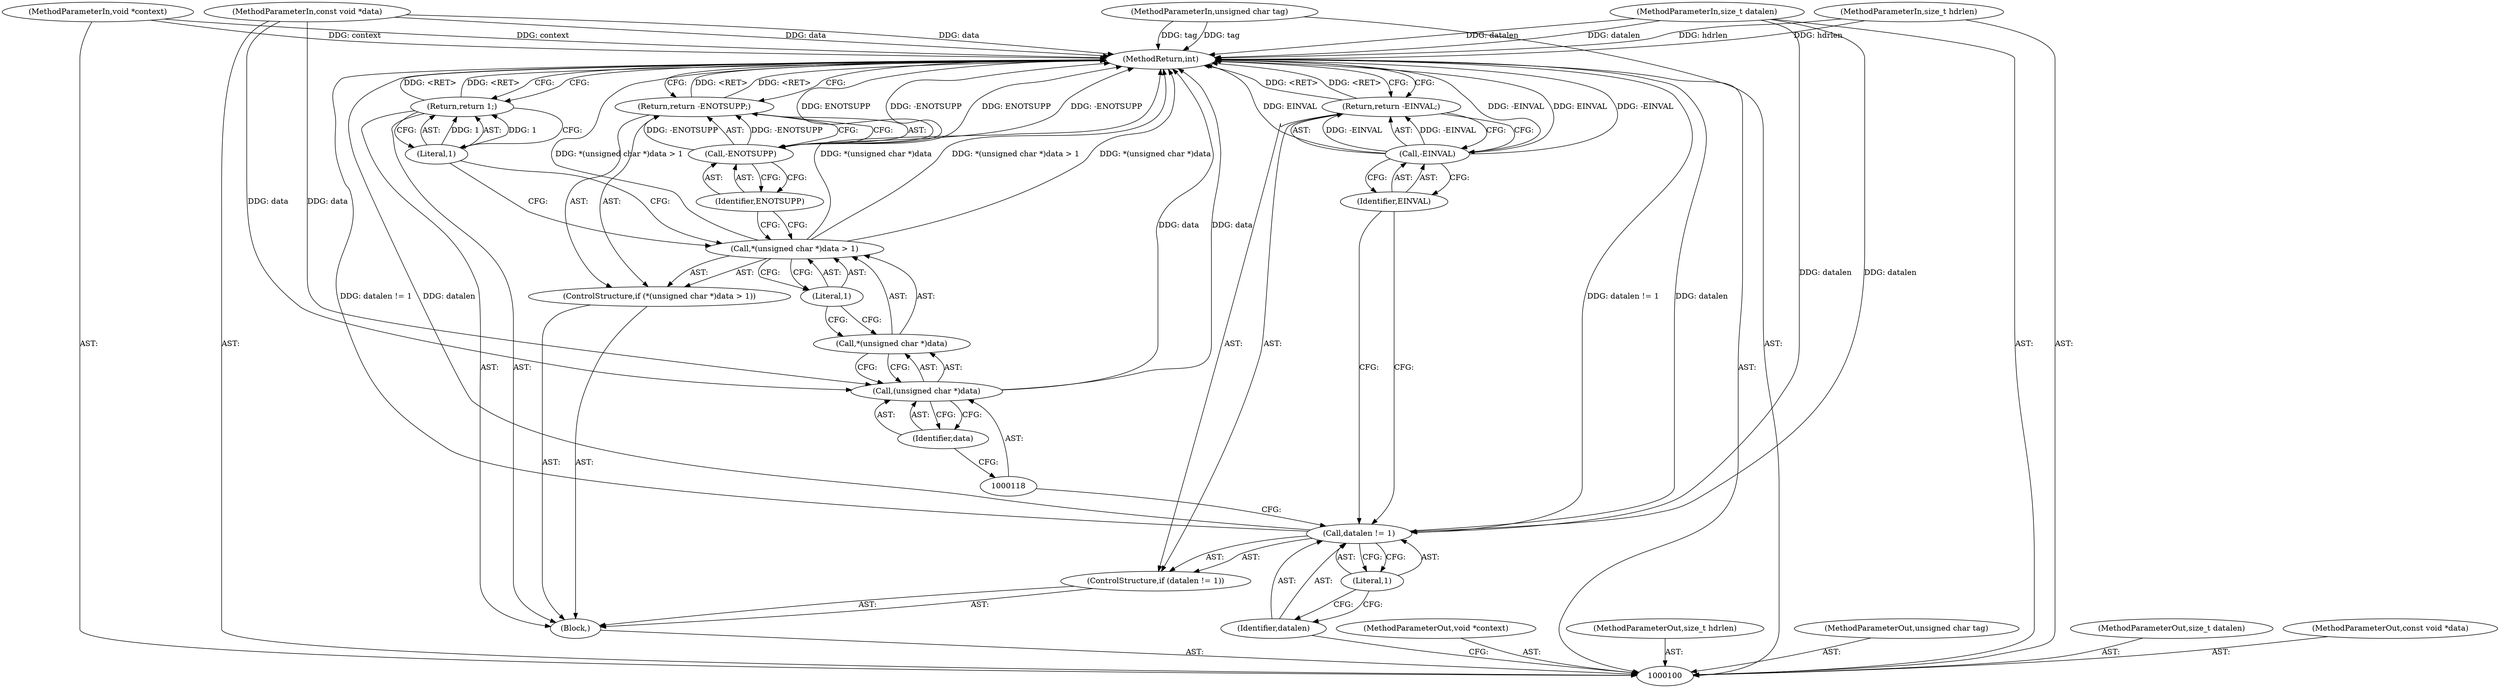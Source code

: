 digraph "0_linux_c4c07b4d6fa1f11880eab8e076d3d060ef3f55fc_0" {
"1000126" [label="(MethodReturn,int)"];
"1000101" [label="(MethodParameterIn,void *context)"];
"1000158" [label="(MethodParameterOut,void *context)"];
"1000102" [label="(MethodParameterIn,size_t hdrlen)"];
"1000159" [label="(MethodParameterOut,size_t hdrlen)"];
"1000103" [label="(MethodParameterIn,unsigned char tag)"];
"1000160" [label="(MethodParameterOut,unsigned char tag)"];
"1000105" [label="(MethodParameterIn,size_t datalen)"];
"1000162" [label="(MethodParameterOut,size_t datalen)"];
"1000104" [label="(MethodParameterIn,const void *data)"];
"1000161" [label="(MethodParameterOut,const void *data)"];
"1000106" [label="(Block,)"];
"1000107" [label="(ControlStructure,if (datalen != 1))"];
"1000110" [label="(Literal,1)"];
"1000108" [label="(Call,datalen != 1)"];
"1000109" [label="(Identifier,datalen)"];
"1000113" [label="(Identifier,EINVAL)"];
"1000111" [label="(Return,return -EINVAL;)"];
"1000112" [label="(Call,-EINVAL)"];
"1000114" [label="(ControlStructure,if (*(unsigned char *)data > 1))"];
"1000119" [label="(Identifier,data)"];
"1000120" [label="(Literal,1)"];
"1000115" [label="(Call,*(unsigned char *)data > 1)"];
"1000116" [label="(Call,*(unsigned char *)data)"];
"1000117" [label="(Call,(unsigned char *)data)"];
"1000122" [label="(Call,-ENOTSUPP)"];
"1000123" [label="(Identifier,ENOTSUPP)"];
"1000121" [label="(Return,return -ENOTSUPP;)"];
"1000124" [label="(Return,return 1;)"];
"1000125" [label="(Literal,1)"];
"1000126" -> "1000100"  [label="AST: "];
"1000126" -> "1000111"  [label="CFG: "];
"1000126" -> "1000121"  [label="CFG: "];
"1000126" -> "1000124"  [label="CFG: "];
"1000111" -> "1000126"  [label="DDG: <RET>"];
"1000108" -> "1000126"  [label="DDG: datalen != 1"];
"1000108" -> "1000126"  [label="DDG: datalen"];
"1000104" -> "1000126"  [label="DDG: data"];
"1000105" -> "1000126"  [label="DDG: datalen"];
"1000122" -> "1000126"  [label="DDG: ENOTSUPP"];
"1000122" -> "1000126"  [label="DDG: -ENOTSUPP"];
"1000103" -> "1000126"  [label="DDG: tag"];
"1000115" -> "1000126"  [label="DDG: *(unsigned char *)data > 1"];
"1000115" -> "1000126"  [label="DDG: *(unsigned char *)data"];
"1000117" -> "1000126"  [label="DDG: data"];
"1000102" -> "1000126"  [label="DDG: hdrlen"];
"1000112" -> "1000126"  [label="DDG: -EINVAL"];
"1000112" -> "1000126"  [label="DDG: EINVAL"];
"1000101" -> "1000126"  [label="DDG: context"];
"1000121" -> "1000126"  [label="DDG: <RET>"];
"1000124" -> "1000126"  [label="DDG: <RET>"];
"1000101" -> "1000100"  [label="AST: "];
"1000101" -> "1000126"  [label="DDG: context"];
"1000158" -> "1000100"  [label="AST: "];
"1000102" -> "1000100"  [label="AST: "];
"1000102" -> "1000126"  [label="DDG: hdrlen"];
"1000159" -> "1000100"  [label="AST: "];
"1000103" -> "1000100"  [label="AST: "];
"1000103" -> "1000126"  [label="DDG: tag"];
"1000160" -> "1000100"  [label="AST: "];
"1000105" -> "1000100"  [label="AST: "];
"1000105" -> "1000126"  [label="DDG: datalen"];
"1000105" -> "1000108"  [label="DDG: datalen"];
"1000162" -> "1000100"  [label="AST: "];
"1000104" -> "1000100"  [label="AST: "];
"1000104" -> "1000126"  [label="DDG: data"];
"1000104" -> "1000117"  [label="DDG: data"];
"1000161" -> "1000100"  [label="AST: "];
"1000106" -> "1000100"  [label="AST: "];
"1000107" -> "1000106"  [label="AST: "];
"1000114" -> "1000106"  [label="AST: "];
"1000124" -> "1000106"  [label="AST: "];
"1000107" -> "1000106"  [label="AST: "];
"1000108" -> "1000107"  [label="AST: "];
"1000111" -> "1000107"  [label="AST: "];
"1000110" -> "1000108"  [label="AST: "];
"1000110" -> "1000109"  [label="CFG: "];
"1000108" -> "1000110"  [label="CFG: "];
"1000108" -> "1000107"  [label="AST: "];
"1000108" -> "1000110"  [label="CFG: "];
"1000109" -> "1000108"  [label="AST: "];
"1000110" -> "1000108"  [label="AST: "];
"1000113" -> "1000108"  [label="CFG: "];
"1000118" -> "1000108"  [label="CFG: "];
"1000108" -> "1000126"  [label="DDG: datalen != 1"];
"1000108" -> "1000126"  [label="DDG: datalen"];
"1000105" -> "1000108"  [label="DDG: datalen"];
"1000109" -> "1000108"  [label="AST: "];
"1000109" -> "1000100"  [label="CFG: "];
"1000110" -> "1000109"  [label="CFG: "];
"1000113" -> "1000112"  [label="AST: "];
"1000113" -> "1000108"  [label="CFG: "];
"1000112" -> "1000113"  [label="CFG: "];
"1000111" -> "1000107"  [label="AST: "];
"1000111" -> "1000112"  [label="CFG: "];
"1000112" -> "1000111"  [label="AST: "];
"1000126" -> "1000111"  [label="CFG: "];
"1000111" -> "1000126"  [label="DDG: <RET>"];
"1000112" -> "1000111"  [label="DDG: -EINVAL"];
"1000112" -> "1000111"  [label="AST: "];
"1000112" -> "1000113"  [label="CFG: "];
"1000113" -> "1000112"  [label="AST: "];
"1000111" -> "1000112"  [label="CFG: "];
"1000112" -> "1000126"  [label="DDG: -EINVAL"];
"1000112" -> "1000126"  [label="DDG: EINVAL"];
"1000112" -> "1000111"  [label="DDG: -EINVAL"];
"1000114" -> "1000106"  [label="AST: "];
"1000115" -> "1000114"  [label="AST: "];
"1000121" -> "1000114"  [label="AST: "];
"1000119" -> "1000117"  [label="AST: "];
"1000119" -> "1000118"  [label="CFG: "];
"1000117" -> "1000119"  [label="CFG: "];
"1000120" -> "1000115"  [label="AST: "];
"1000120" -> "1000116"  [label="CFG: "];
"1000115" -> "1000120"  [label="CFG: "];
"1000115" -> "1000114"  [label="AST: "];
"1000115" -> "1000120"  [label="CFG: "];
"1000116" -> "1000115"  [label="AST: "];
"1000120" -> "1000115"  [label="AST: "];
"1000123" -> "1000115"  [label="CFG: "];
"1000125" -> "1000115"  [label="CFG: "];
"1000115" -> "1000126"  [label="DDG: *(unsigned char *)data > 1"];
"1000115" -> "1000126"  [label="DDG: *(unsigned char *)data"];
"1000116" -> "1000115"  [label="AST: "];
"1000116" -> "1000117"  [label="CFG: "];
"1000117" -> "1000116"  [label="AST: "];
"1000120" -> "1000116"  [label="CFG: "];
"1000117" -> "1000116"  [label="AST: "];
"1000117" -> "1000119"  [label="CFG: "];
"1000118" -> "1000117"  [label="AST: "];
"1000119" -> "1000117"  [label="AST: "];
"1000116" -> "1000117"  [label="CFG: "];
"1000117" -> "1000126"  [label="DDG: data"];
"1000104" -> "1000117"  [label="DDG: data"];
"1000122" -> "1000121"  [label="AST: "];
"1000122" -> "1000123"  [label="CFG: "];
"1000123" -> "1000122"  [label="AST: "];
"1000121" -> "1000122"  [label="CFG: "];
"1000122" -> "1000126"  [label="DDG: ENOTSUPP"];
"1000122" -> "1000126"  [label="DDG: -ENOTSUPP"];
"1000122" -> "1000121"  [label="DDG: -ENOTSUPP"];
"1000123" -> "1000122"  [label="AST: "];
"1000123" -> "1000115"  [label="CFG: "];
"1000122" -> "1000123"  [label="CFG: "];
"1000121" -> "1000114"  [label="AST: "];
"1000121" -> "1000122"  [label="CFG: "];
"1000122" -> "1000121"  [label="AST: "];
"1000126" -> "1000121"  [label="CFG: "];
"1000121" -> "1000126"  [label="DDG: <RET>"];
"1000122" -> "1000121"  [label="DDG: -ENOTSUPP"];
"1000124" -> "1000106"  [label="AST: "];
"1000124" -> "1000125"  [label="CFG: "];
"1000125" -> "1000124"  [label="AST: "];
"1000126" -> "1000124"  [label="CFG: "];
"1000124" -> "1000126"  [label="DDG: <RET>"];
"1000125" -> "1000124"  [label="DDG: 1"];
"1000125" -> "1000124"  [label="AST: "];
"1000125" -> "1000115"  [label="CFG: "];
"1000124" -> "1000125"  [label="CFG: "];
"1000125" -> "1000124"  [label="DDG: 1"];
}
